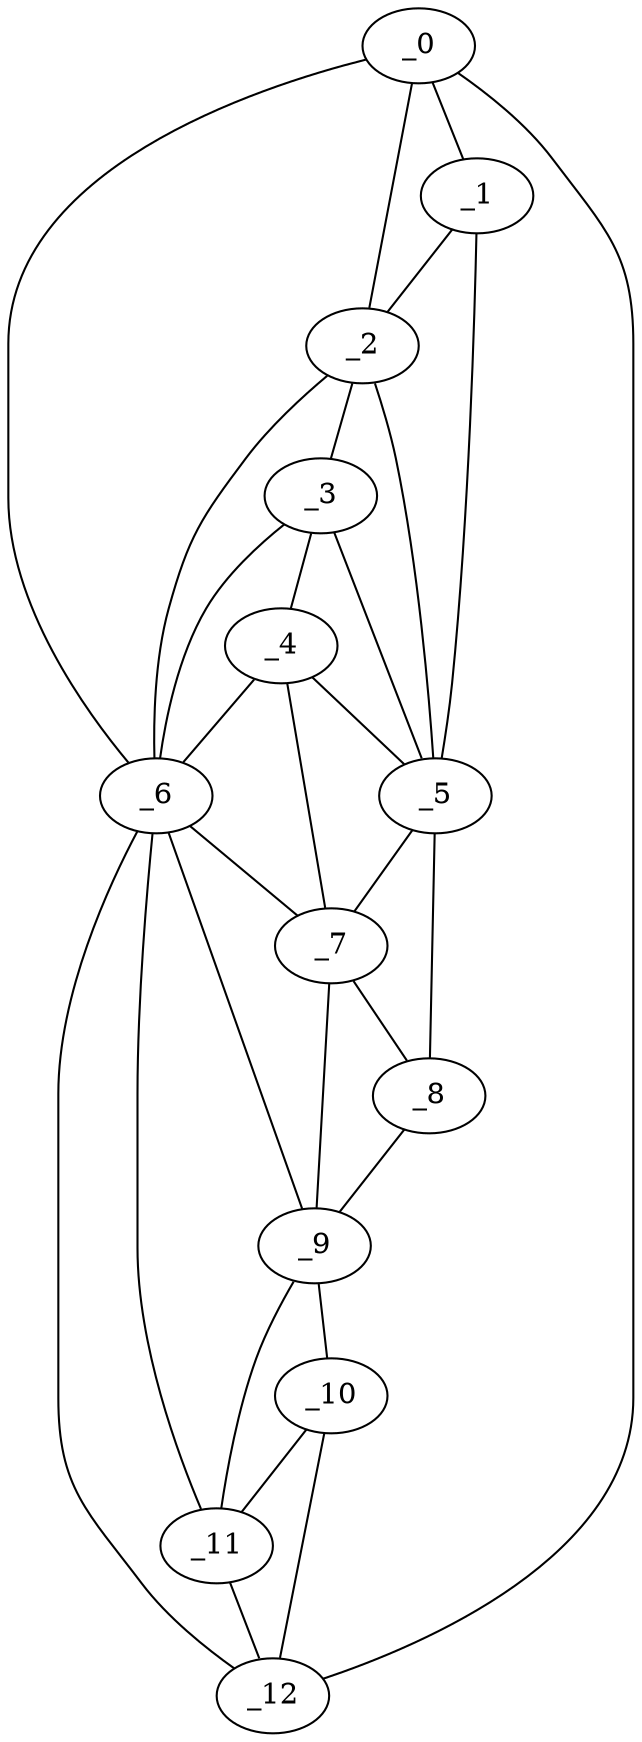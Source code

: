graph "obj42__170.gxl" {
	_0	 [x=4,
		y=75];
	_1	 [x=9,
		y=58];
	_0 -- _1	 [valence=1];
	_2	 [x=22,
		y=60];
	_0 -- _2	 [valence=2];
	_6	 [x=47,
		y=67];
	_0 -- _6	 [valence=1];
	_12	 [x=126,
		y=60];
	_0 -- _12	 [valence=1];
	_1 -- _2	 [valence=2];
	_5	 [x=45,
		y=41];
	_1 -- _5	 [valence=1];
	_3	 [x=34,
		y=57];
	_2 -- _3	 [valence=2];
	_2 -- _5	 [valence=2];
	_2 -- _6	 [valence=1];
	_4	 [x=41,
		y=51];
	_3 -- _4	 [valence=2];
	_3 -- _5	 [valence=2];
	_3 -- _6	 [valence=2];
	_4 -- _5	 [valence=1];
	_4 -- _6	 [valence=1];
	_7	 [x=52,
		y=55];
	_4 -- _7	 [valence=2];
	_5 -- _7	 [valence=2];
	_8	 [x=64,
		y=42];
	_5 -- _8	 [valence=1];
	_6 -- _7	 [valence=2];
	_9	 [x=88,
		y=44];
	_6 -- _9	 [valence=2];
	_11	 [x=112,
		y=57];
	_6 -- _11	 [valence=1];
	_6 -- _12	 [valence=2];
	_7 -- _8	 [valence=2];
	_7 -- _9	 [valence=1];
	_8 -- _9	 [valence=1];
	_10	 [x=103,
		y=48];
	_9 -- _10	 [valence=1];
	_9 -- _11	 [valence=1];
	_10 -- _11	 [valence=2];
	_10 -- _12	 [valence=1];
	_11 -- _12	 [valence=2];
}
